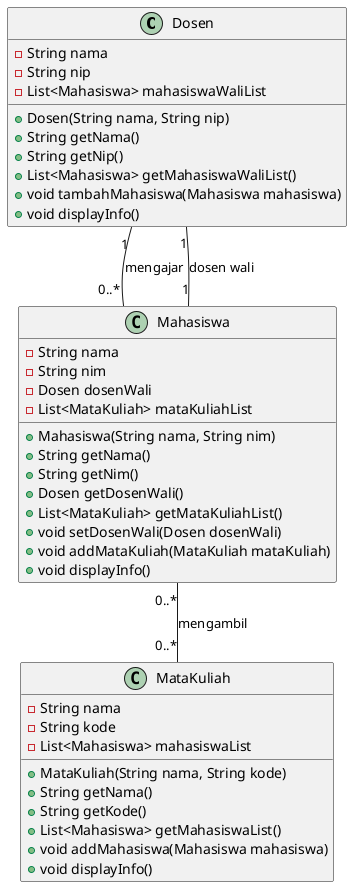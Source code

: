 @startuml diagramd
class Dosen {
    - String nama
    - String nip
    - List<Mahasiswa> mahasiswaWaliList
    + Dosen(String nama, String nip)
    + String getNama()
    + String getNip()
    + List<Mahasiswa> getMahasiswaWaliList()
    + void tambahMahasiswa(Mahasiswa mahasiswa)
    + void displayInfo()
}

class Mahasiswa {
    - String nama
    - String nim
    - Dosen dosenWali
    - List<MataKuliah> mataKuliahList
    + Mahasiswa(String nama, String nim)
    + String getNama()
    + String getNim()
    + Dosen getDosenWali()
    + List<MataKuliah> getMataKuliahList()
    + void setDosenWali(Dosen dosenWali)
    + void addMataKuliah(MataKuliah mataKuliah)
    + void displayInfo()
}

class MataKuliah {
    - String nama
    - String kode
    - List<Mahasiswa> mahasiswaList
    + MataKuliah(String nama, String kode)
    + String getNama()
    + String getKode()
    + List<Mahasiswa> getMahasiswaList()
    + void addMahasiswa(Mahasiswa mahasiswa)
    + void displayInfo()
}

Dosen "1" -- "0..*" Mahasiswa : "mengajar"
Mahasiswa "0..*" -- "0..*" MataKuliah : "mengambil"
Mahasiswa "1" -- "1" Dosen : "dosen wali"
@enduml
